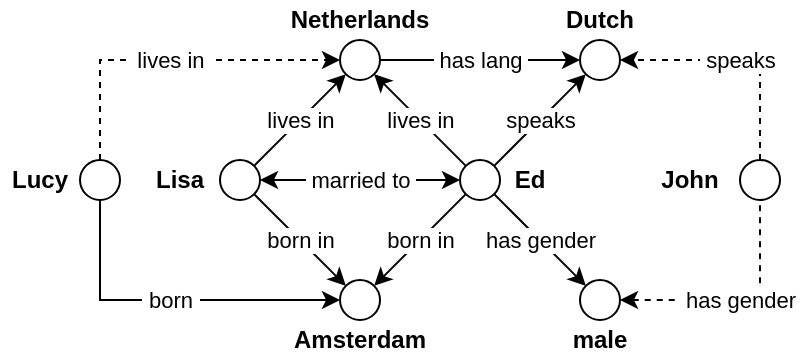 <mxfile version="14.5.1" type="device"><diagram id="b1QJ7d85U_XaNRnEOUG3" name="Page-1"><mxGraphModel dx="593" dy="347" grid="1" gridSize="10" guides="1" tooltips="1" connect="1" arrows="1" fold="1" page="1" pageScale="1" pageWidth="850" pageHeight="1100" math="0" shadow="0"><root><mxCell id="0"/><mxCell id="1" parent="0"/><mxCell id="akcoOwcsqVCKOhUKIHnx-9" value="&amp;nbsp;lives in&amp;nbsp;" style="edgeStyle=none;rounded=0;orthogonalLoop=1;jettySize=auto;html=1;" parent="1" source="akcoOwcsqVCKOhUKIHnx-1" target="akcoOwcsqVCKOhUKIHnx-7" edge="1"><mxGeometry relative="1" as="geometry"/></mxCell><mxCell id="akcoOwcsqVCKOhUKIHnx-19" value="&amp;nbsp;born in&amp;nbsp;" style="edgeStyle=none;rounded=0;orthogonalLoop=1;jettySize=auto;html=1;" parent="1" source="akcoOwcsqVCKOhUKIHnx-1" target="akcoOwcsqVCKOhUKIHnx-18" edge="1"><mxGeometry relative="1" as="geometry"/></mxCell><mxCell id="akcoOwcsqVCKOhUKIHnx-1" value="" style="ellipse;whiteSpace=wrap;html=1;aspect=fixed;" parent="1" vertex="1"><mxGeometry x="270" y="230" width="20" height="20" as="geometry"/></mxCell><mxCell id="akcoOwcsqVCKOhUKIHnx-6" value="&amp;nbsp;married to&amp;nbsp;" style="edgeStyle=none;rounded=0;orthogonalLoop=1;jettySize=auto;html=1;startArrow=classic;startFill=1;" parent="1" source="akcoOwcsqVCKOhUKIHnx-2" target="akcoOwcsqVCKOhUKIHnx-1" edge="1"><mxGeometry relative="1" as="geometry"/></mxCell><mxCell id="akcoOwcsqVCKOhUKIHnx-8" value="&amp;nbsp;lives in&amp;nbsp;" style="edgeStyle=none;rounded=0;orthogonalLoop=1;jettySize=auto;html=1;" parent="1" source="akcoOwcsqVCKOhUKIHnx-2" target="akcoOwcsqVCKOhUKIHnx-7" edge="1"><mxGeometry relative="1" as="geometry"/></mxCell><mxCell id="akcoOwcsqVCKOhUKIHnx-12" value="&amp;nbsp;speaks&amp;nbsp;" style="edgeStyle=none;rounded=0;orthogonalLoop=1;jettySize=auto;html=1;" parent="1" source="akcoOwcsqVCKOhUKIHnx-2" target="akcoOwcsqVCKOhUKIHnx-10" edge="1"><mxGeometry relative="1" as="geometry"/></mxCell><mxCell id="akcoOwcsqVCKOhUKIHnx-20" value="&amp;nbsp;born in&amp;nbsp;" style="edgeStyle=none;rounded=0;orthogonalLoop=1;jettySize=auto;html=1;" parent="1" source="akcoOwcsqVCKOhUKIHnx-2" target="akcoOwcsqVCKOhUKIHnx-18" edge="1"><mxGeometry relative="1" as="geometry"/></mxCell><mxCell id="WiCzJy5rVioSwaxO0pP6-2" value="&amp;nbsp;has gender&amp;nbsp;" style="rounded=0;orthogonalLoop=1;jettySize=auto;html=1;" parent="1" source="akcoOwcsqVCKOhUKIHnx-2" target="akcoOwcsqVCKOhUKIHnx-15" edge="1"><mxGeometry relative="1" as="geometry"/></mxCell><mxCell id="akcoOwcsqVCKOhUKIHnx-2" value="" style="ellipse;whiteSpace=wrap;html=1;aspect=fixed;" parent="1" vertex="1"><mxGeometry x="390" y="230" width="20" height="20" as="geometry"/></mxCell><mxCell id="akcoOwcsqVCKOhUKIHnx-4" value="Ed" style="text;html=1;strokeColor=none;fillColor=none;align=center;verticalAlign=middle;whiteSpace=wrap;rounded=0;fontStyle=1" parent="1" vertex="1"><mxGeometry x="405" y="230" width="40" height="20" as="geometry"/></mxCell><mxCell id="akcoOwcsqVCKOhUKIHnx-5" value="Lisa" style="text;html=1;strokeColor=none;fillColor=none;align=center;verticalAlign=middle;whiteSpace=wrap;rounded=0;fontStyle=1" parent="1" vertex="1"><mxGeometry x="230" y="230" width="40" height="20" as="geometry"/></mxCell><mxCell id="akcoOwcsqVCKOhUKIHnx-11" value="&amp;nbsp;has lang&amp;nbsp;" style="edgeStyle=none;rounded=0;orthogonalLoop=1;jettySize=auto;html=1;" parent="1" source="akcoOwcsqVCKOhUKIHnx-7" target="akcoOwcsqVCKOhUKIHnx-10" edge="1"><mxGeometry relative="1" as="geometry"/></mxCell><mxCell id="akcoOwcsqVCKOhUKIHnx-7" value="" style="ellipse;whiteSpace=wrap;html=1;aspect=fixed;" parent="1" vertex="1"><mxGeometry x="330" y="170" width="20" height="20" as="geometry"/></mxCell><mxCell id="akcoOwcsqVCKOhUKIHnx-10" value="" style="ellipse;whiteSpace=wrap;html=1;aspect=fixed;" parent="1" vertex="1"><mxGeometry x="450" y="170" width="20" height="20" as="geometry"/></mxCell><mxCell id="akcoOwcsqVCKOhUKIHnx-15" value="" style="ellipse;whiteSpace=wrap;html=1;aspect=fixed;" parent="1" vertex="1"><mxGeometry x="450" y="290" width="20" height="20" as="geometry"/></mxCell><mxCell id="akcoOwcsqVCKOhUKIHnx-18" value="" style="ellipse;whiteSpace=wrap;html=1;aspect=fixed;" parent="1" vertex="1"><mxGeometry x="330" y="290" width="20" height="20" as="geometry"/></mxCell><mxCell id="akcoOwcsqVCKOhUKIHnx-22" value="male" style="text;html=1;strokeColor=none;fillColor=none;align=center;verticalAlign=middle;whiteSpace=wrap;rounded=0;fontStyle=1" parent="1" vertex="1"><mxGeometry x="440" y="310" width="40" height="20" as="geometry"/></mxCell><mxCell id="akcoOwcsqVCKOhUKIHnx-23" value="Dutch" style="text;html=1;strokeColor=none;fillColor=none;align=center;verticalAlign=middle;whiteSpace=wrap;rounded=0;fontStyle=1" parent="1" vertex="1"><mxGeometry x="410" y="150" width="100" height="20" as="geometry"/></mxCell><mxCell id="akcoOwcsqVCKOhUKIHnx-24" value="Netherlands" style="text;html=1;strokeColor=none;fillColor=none;align=center;verticalAlign=middle;whiteSpace=wrap;rounded=0;fontStyle=1" parent="1" vertex="1"><mxGeometry x="290" y="150" width="100" height="20" as="geometry"/></mxCell><mxCell id="akcoOwcsqVCKOhUKIHnx-25" value="Amsterdam" style="text;html=1;strokeColor=none;fillColor=none;align=center;verticalAlign=middle;whiteSpace=wrap;rounded=0;fontStyle=1" parent="1" vertex="1"><mxGeometry x="290" y="310" width="100" height="20" as="geometry"/></mxCell><mxCell id="akcoOwcsqVCKOhUKIHnx-28" value="&amp;nbsp;born&amp;nbsp;" style="edgeStyle=orthogonalEdgeStyle;rounded=0;orthogonalLoop=1;jettySize=auto;html=1;" parent="1" source="akcoOwcsqVCKOhUKIHnx-27" target="akcoOwcsqVCKOhUKIHnx-18" edge="1"><mxGeometry relative="1" as="geometry"><Array as="points"><mxPoint x="210" y="300"/></Array></mxGeometry></mxCell><mxCell id="akcoOwcsqVCKOhUKIHnx-30" value="&amp;nbsp;lives in&amp;nbsp;" style="rounded=0;orthogonalLoop=1;jettySize=auto;html=1;dashed=1;edgeStyle=orthogonalEdgeStyle;" parent="1" source="akcoOwcsqVCKOhUKIHnx-27" target="akcoOwcsqVCKOhUKIHnx-7" edge="1"><mxGeometry relative="1" as="geometry"><Array as="points"><mxPoint x="210" y="180"/></Array></mxGeometry></mxCell><mxCell id="akcoOwcsqVCKOhUKIHnx-27" value="" style="ellipse;whiteSpace=wrap;html=1;aspect=fixed;" parent="1" vertex="1"><mxGeometry x="200" y="230" width="20" height="20" as="geometry"/></mxCell><mxCell id="akcoOwcsqVCKOhUKIHnx-29" value="Lucy" style="text;html=1;strokeColor=none;fillColor=none;align=center;verticalAlign=middle;whiteSpace=wrap;rounded=0;fontStyle=1" parent="1" vertex="1"><mxGeometry x="160" y="230" width="40" height="20" as="geometry"/></mxCell><mxCell id="akcoOwcsqVCKOhUKIHnx-31" value="" style="ellipse;whiteSpace=wrap;html=1;aspect=fixed;" parent="1" vertex="1"><mxGeometry x="530" y="230" width="20" height="20" as="geometry"/></mxCell><mxCell id="akcoOwcsqVCKOhUKIHnx-32" value="John" style="text;html=1;strokeColor=none;fillColor=none;align=center;verticalAlign=middle;whiteSpace=wrap;rounded=0;fontStyle=1" parent="1" vertex="1"><mxGeometry x="480" y="230" width="50" height="20" as="geometry"/></mxCell><mxCell id="akcoOwcsqVCKOhUKIHnx-35" value="&amp;nbsp;has gender&amp;nbsp;" style="edgeStyle=orthogonalEdgeStyle;rounded=0;orthogonalLoop=1;jettySize=auto;html=1;startArrow=classic;startFill=1;dashed=1;endArrow=none;endFill=0;" parent="1" source="akcoOwcsqVCKOhUKIHnx-15" target="akcoOwcsqVCKOhUKIHnx-31" edge="1"><mxGeometry relative="1" as="geometry"><mxPoint x="500" y="270" as="sourcePoint"/><mxPoint x="400.0" y="270" as="targetPoint"/></mxGeometry></mxCell><mxCell id="YBDFBgt8jEQ0aMdcNeIU-1" value="&amp;nbsp;speaks&amp;nbsp;" style="edgeStyle=orthogonalEdgeStyle;rounded=0;orthogonalLoop=1;jettySize=auto;html=1;dashed=1;" parent="1" source="akcoOwcsqVCKOhUKIHnx-31" target="akcoOwcsqVCKOhUKIHnx-10" edge="1"><mxGeometry relative="1" as="geometry"><mxPoint x="460" y="310" as="sourcePoint"/><mxPoint x="360" y="310" as="targetPoint"/><Array as="points"><mxPoint x="540" y="180"/></Array></mxGeometry></mxCell></root></mxGraphModel></diagram></mxfile>